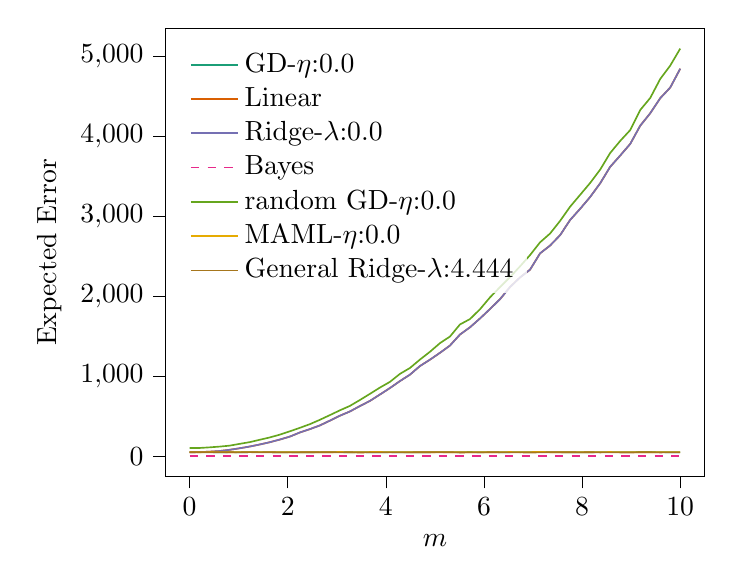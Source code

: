 % This file was created with tikzplotlib v0.10.1.
\begin{tikzpicture}

\definecolor{chocolate217952}{RGB}{217,95,2}
\definecolor{darkcyan27158119}{RGB}{27,158,119}
\definecolor{darkgoldenrod16611829}{RGB}{166,118,29}
\definecolor{darkgray176}{RGB}{176,176,176}
\definecolor{deeppink23141138}{RGB}{231,41,138}
\definecolor{lightslategray117112179}{RGB}{117,112,179}
\definecolor{olivedrab10216630}{RGB}{102,166,30}
\definecolor{orange2301712}{RGB}{230,171,2}

\begin{axis}[
legend cell align={left},
legend style={
  fill opacity=0.8,
  draw opacity=1,
  text opacity=1,
  at={(0.03,0.97)},
  anchor=north west,
  draw=none
},
tick align=outside,
tick pos=left,
x grid style={darkgray176},
xlabel={\(\displaystyle m\)},
xmin=-0.5, xmax=10.5,
xtick style={color=black},
y grid style={darkgray176},
ylabel={Expected Error},
ymin=-253.677, ymax=5349.22,
ytick style={color=black}
]
\addplot [semithick, darkcyan27158119]
table {%
0 51.563
0.204 51.75
0.408 52.002
0.612 49.222
0.816 51.474
1.02 50.51
1.224 51.102
1.429 51.145
1.633 51.457
1.837 49.646
2.041 51.261
2.245 49.944
2.449 50.309
2.653 51.753
2.857 51.688
3.061 51.672
3.265 49.831
3.469 51.941
3.673 50.404
3.878 50.321
4.082 51.14
4.286 50.329
4.49 49.773
4.694 50.135
4.898 50.961
5.102 51.496
5.306 51.532
5.51 50.749
5.714 52.75
5.918 50.168
6.122 52.097
6.327 50.755
6.531 51.001
6.735 51.356
6.939 51.706
7.143 51.563
7.347 51.018
7.551 51.132
7.755 50.09
7.959 50.297
8.163 50.719
8.367 51.383
8.571 51.914
8.776 51.065
8.98 51.72
9.184 52.439
9.388 52.562
9.592 51.757
9.796 50.024
10 50.022
};
\addlegendentry{GD-$\eta$:0.0}
\addplot [semithick, chocolate217952]
table {%
0 49.64
0.204 51.903
0.408 57.298
0.612 65.264
0.816 80.776
1.02 99.796
1.224 121.499
1.429 146.95
1.633 175.248
1.837 208.422
2.041 245.319
2.245 296.67
2.449 338.55
2.653 384.827
2.857 444.504
3.061 506.174
3.265 559.157
3.469 626.664
3.673 690.844
3.878 771.088
4.082 852.066
4.286 939.012
4.49 1019.497
4.694 1127.058
4.898 1206.693
5.102 1292.401
5.306 1383.427
5.51 1521.0
5.714 1611.507
5.918 1721.66
6.122 1839.939
6.327 1963.443
6.531 2115.302
6.735 2235.006
6.939 2332.282
7.143 2535.727
7.347 2633.23
7.551 2762.782
7.755 2952.649
7.959 3091.834
8.163 3239.737
8.367 3410.518
8.571 3616.217
8.776 3757.739
8.98 3903.021
9.184 4130.399
9.388 4286.45
9.592 4474.578
9.796 4607.783
10 4843.326
};
\addlegendentry{Linear}
\addplot [semithick, lightslategray117112179]
table {%
0 49.64
0.204 51.903
0.408 57.298
0.612 65.264
0.816 80.776
1.02 99.796
1.224 121.499
1.429 146.95
1.633 175.248
1.837 208.422
2.041 245.319
2.245 296.67
2.449 338.55
2.653 384.827
2.857 444.504
3.061 506.174
3.265 559.157
3.469 626.664
3.673 690.844
3.878 771.088
4.082 852.066
4.286 939.012
4.49 1019.497
4.694 1127.058
4.898 1206.693
5.102 1292.401
5.306 1383.427
5.51 1521.0
5.714 1611.507
5.918 1721.66
6.122 1839.939
6.327 1963.443
6.531 2115.302
6.735 2235.006
6.939 2332.282
7.143 2535.726
7.347 2633.23
7.551 2762.782
7.755 2952.649
7.959 3091.834
8.163 3239.737
8.367 3410.518
8.571 3616.217
8.776 3757.739
8.98 3903.021
9.184 4130.399
9.388 4286.45
9.592 4474.579
9.796 4607.783
10 4843.326
};
\addlegendentry{Ridge-$\lambda$:0.0}
\addplot [semithick, deeppink23141138, dashed]
table {%
0 1.0
0.204 1.0
0.408 1.0
0.612 1.0
0.816 1.0
1.02 1.0
1.224 1.0
1.429 1.0
1.633 1.0
1.837 1.0
2.041 1.0
2.245 1.0
2.449 1.0
2.653 1.0
2.857 1.0
3.061 1.0
3.265 1.0
3.469 1.0
3.673 1.0
3.878 1.0
4.082 1.0
4.286 1.0
4.49 1.0
4.694 1.0
4.898 1.0
5.102 1.0
5.306 1.0
5.51 1.0
5.714 1.0
5.918 1.0
6.122 1.0
6.327 1.0
6.531 1.0
6.735 1.0
6.939 1.0
7.143 1.0
7.347 1.0
7.551 1.0
7.755 1.0
7.959 1.0
8.163 1.0
8.367 1.0
8.571 1.0
8.776 1.0
8.98 1.0
9.184 1.0
9.388 1.0
9.592 1.0
9.796 1.0
10 1.0
};
\addlegendentry{Bayes}
\addplot [semithick, olivedrab10216630]
table {%
0 102.236
0.204 103.628
0.408 111.287
0.612 120.664
0.816 132.591
1.02 155.014
1.224 176.412
1.429 206.047
1.633 235.126
1.837 269.77
2.041 311.125
2.245 354.891
2.449 400.595
2.653 455.05
2.857 513.735
3.061 573.514
3.265 628.829
3.469 702.415
3.673 779.128
3.878 857.989
4.082 929.348
4.286 1029.361
4.49 1102.763
4.694 1207.921
4.898 1305.378
5.102 1413.324
5.306 1496.004
5.51 1647.035
5.714 1714.326
5.918 1836.905
6.122 1985.348
6.327 2114.367
6.531 2238.554
6.735 2373.72
6.939 2514.74
7.143 2673.76
7.347 2783.473
7.551 2941.366
7.755 3118.553
7.959 3266.608
8.163 3415.015
8.367 3581.324
8.571 3789.091
8.776 3940.734
8.98 4075.879
9.184 4326.707
9.388 4477.395
9.592 4714.821
9.796 4882.354
10 5094.543
};
\addlegendentry{random GD-$\eta$:0.0}
\addplot [semithick, orange2301712]
table {%
0 51.586
0.204 50.753
0.408 52.225
0.612 51.985
0.816 50.298
1.02 51.286
1.224 51.566
1.429 51.059
1.633 51.26
1.837 50.226
2.041 49.177
2.245 50.911
2.449 48.976
2.653 50.707
2.857 49.957
3.061 53.022
3.265 50.188
3.469 49.8
3.673 52.341
3.878 52.172
4.082 51.995
4.286 52.055
4.49 49.29
4.694 50.906
4.898 50.307
5.102 51.63
5.306 49.57
5.51 50.267
5.714 49.163
5.918 49.978
6.122 49.312
6.327 50.996
6.531 52.38
6.735 50.948
6.939 51.781
7.143 53.525
7.347 50.9
7.551 50.25
7.755 49.725
7.959 50.715
8.163 50.717
8.367 51.539
8.571 52.32
8.776 51.14
8.98 51.35
9.184 50.345
9.388 50.313
9.592 51.202
9.796 51.555
10 51.396
};
\addlegendentry{MAML-$\eta$:0.0}
\addplot [semithick, darkgoldenrod16611829]
table {%
0 50.534
0.204 48.997
0.408 49.747
0.612 49.156
0.816 49.331
1.02 48.546
1.224 51.496
1.429 48.486
1.633 50.326
1.837 48.113
2.041 48.554
2.245 48.926
2.449 50.941
2.653 48.936
2.857 50.402
3.061 48.281
3.265 49.876
3.469 47.042
3.673 49.053
3.878 48.007
4.082 48.103
4.286 48.27
4.49 48.514
4.694 50.177
4.898 50.596
5.102 49.752
5.306 49.738
5.51 47.691
5.714 48.079
5.918 48.299
6.122 49.317
6.327 48.971
6.531 48.475
6.735 48.385
6.939 46.743
7.143 48.545
7.347 49.355
7.551 48.997
7.755 49.969
7.959 48.366
8.163 49.913
8.367 47.769
8.571 48.821
8.776 47.838
8.98 46.862
9.184 49.555
9.388 49.283
9.592 47.662
9.796 48.839
10 48.17
};
\addlegendentry{General Ridge-$\lambda$:4.444}
\end{axis}

\end{tikzpicture}

